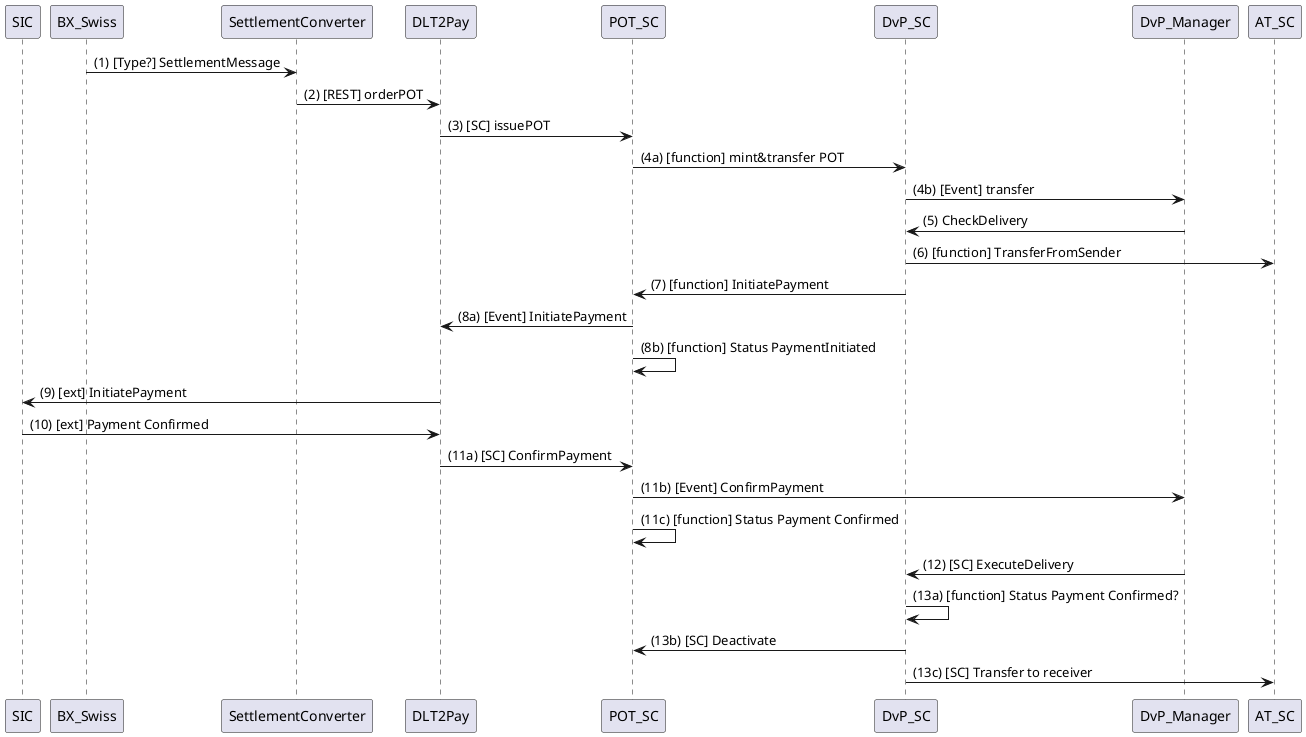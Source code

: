 @startuml

participant BX_Swiss order 10
participant SettlementConverter order 20
participant DLT2Pay order 30
participant POT_SC order 40
participant DvP_SC order 50
participant DLT2Pay order 60
participant DvP_Manager order 70
participant AT_SC order 80



BX_Swiss -> SettlementConverter : (1) [Type?] SettlementMessage

SettlementConverter -> DLT2Pay : (2) [REST] orderPOT

DLT2Pay -> POT_SC : (3) [SC] issuePOT

POT_SC -> DvP_SC : (4a) [function] mint&transfer POT

DvP_SC -> DvP_Manager : (4b) [Event] transfer

DvP_Manager -> DvP_SC : (5) CheckDelivery

DvP_SC -> AT_SC : (6) [function] TransferFromSender

DvP_SC -> POT_SC : (7) [function] InitiatePayment

POT_SC -> DLT2Pay : (8a) [Event] InitiatePayment

POT_SC -> POT_SC : (8b) [function] Status PaymentInitiated

DLT2Pay -> SIC : (9) [ext] InitiatePayment

SIC -> DLT2Pay : (10) [ext] Payment Confirmed

DLT2Pay -> POT_SC : (11a) [SC] ConfirmPayment

POT_SC -> DvP_Manager : (11b) [Event] ConfirmPayment

POT_SC -> POT_SC : (11c) [function] Status Payment Confirmed

DvP_Manager -> DvP_SC : (12) [SC] ExecuteDelivery

DvP_SC -> DvP_SC : (13a) [function] Status Payment Confirmed?

DvP_SC -> POT_SC : (13b) [SC] Deactivate

DvP_SC -> AT_SC : (13c) [SC] Transfer to receiver

@enduml
